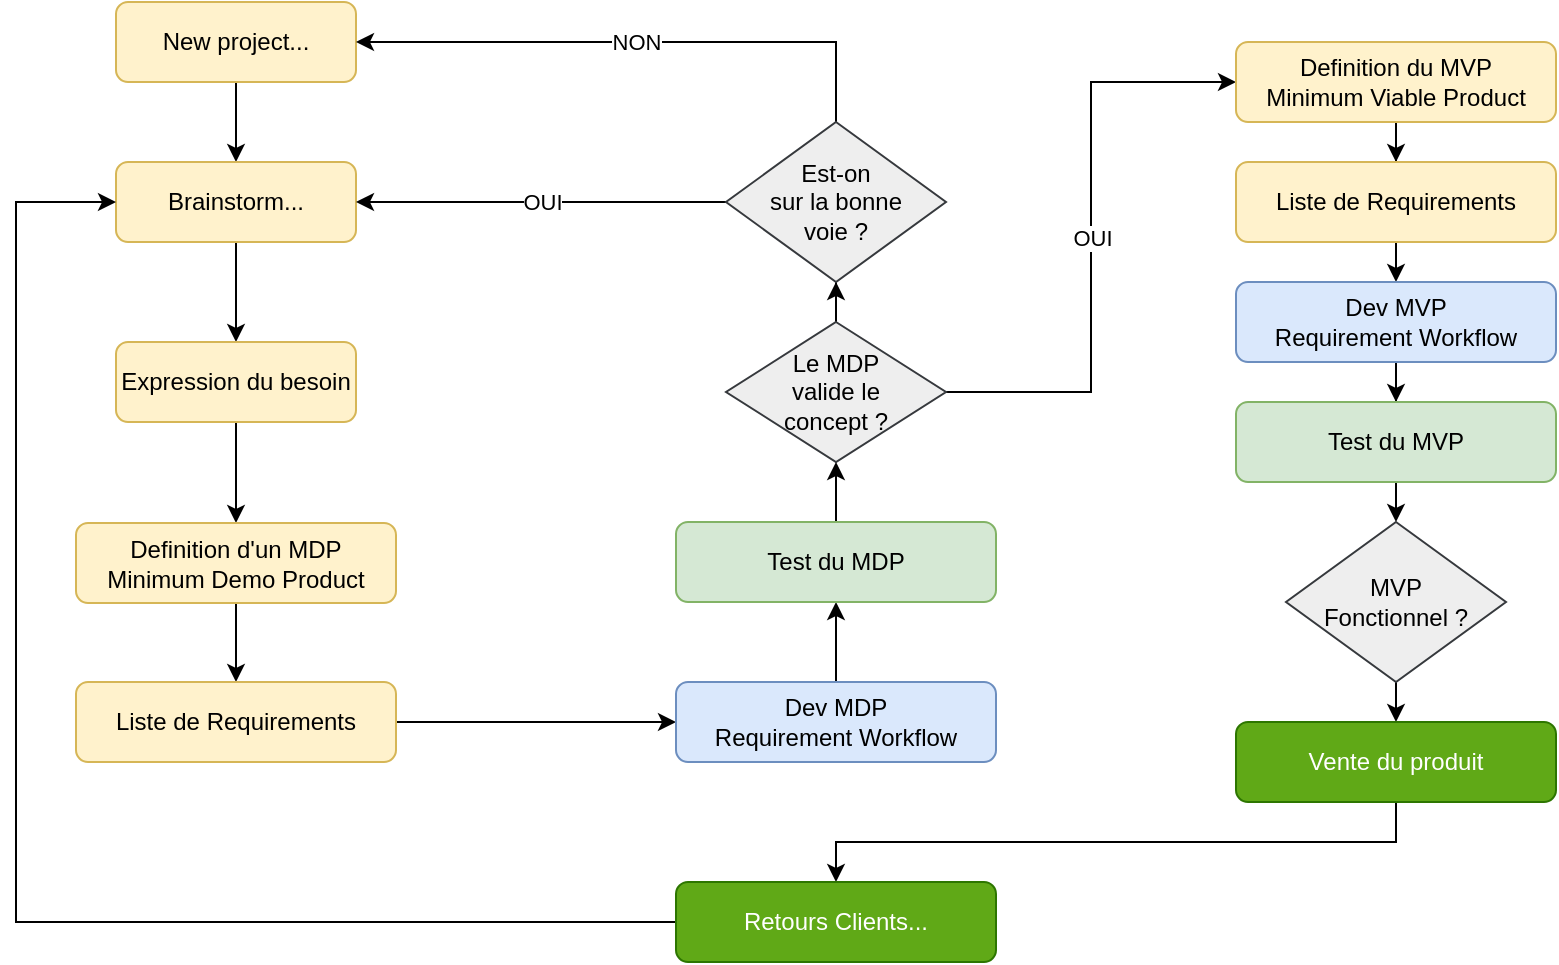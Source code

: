 <mxfile version="17.4.6" type="github">
  <diagram id="C5RBs43oDa-KdzZeNtuy" name="Project">
    <mxGraphModel dx="978" dy="525" grid="1" gridSize="10" guides="1" tooltips="1" connect="1" arrows="1" fold="1" page="1" pageScale="1" pageWidth="827" pageHeight="1169" math="0" shadow="0">
      <root>
        <mxCell id="WIyWlLk6GJQsqaUBKTNV-0" />
        <mxCell id="WIyWlLk6GJQsqaUBKTNV-1" parent="WIyWlLk6GJQsqaUBKTNV-0" />
        <mxCell id="aamkCBx95F_dZH-O5Zvc-2" value="" style="edgeStyle=orthogonalEdgeStyle;rounded=0;orthogonalLoop=1;jettySize=auto;html=1;" edge="1" parent="WIyWlLk6GJQsqaUBKTNV-1" source="aamkCBx95F_dZH-O5Zvc-0" target="aamkCBx95F_dZH-O5Zvc-1">
          <mxGeometry relative="1" as="geometry" />
        </mxCell>
        <mxCell id="aamkCBx95F_dZH-O5Zvc-0" value="New project..." style="rounded=1;whiteSpace=wrap;html=1;fontSize=12;glass=0;strokeWidth=1;shadow=0;fillColor=#fff2cc;strokeColor=#d6b656;" vertex="1" parent="WIyWlLk6GJQsqaUBKTNV-1">
          <mxGeometry x="60" y="20" width="120" height="40" as="geometry" />
        </mxCell>
        <mxCell id="aamkCBx95F_dZH-O5Zvc-4" value="" style="edgeStyle=orthogonalEdgeStyle;rounded=0;orthogonalLoop=1;jettySize=auto;html=1;" edge="1" parent="WIyWlLk6GJQsqaUBKTNV-1" source="aamkCBx95F_dZH-O5Zvc-1" target="aamkCBx95F_dZH-O5Zvc-3">
          <mxGeometry relative="1" as="geometry" />
        </mxCell>
        <mxCell id="aamkCBx95F_dZH-O5Zvc-1" value="Brainstorm..." style="rounded=1;whiteSpace=wrap;html=1;fontSize=12;glass=0;strokeWidth=1;shadow=0;fillColor=#fff2cc;strokeColor=#d6b656;" vertex="1" parent="WIyWlLk6GJQsqaUBKTNV-1">
          <mxGeometry x="60" y="100" width="120" height="40" as="geometry" />
        </mxCell>
        <mxCell id="aamkCBx95F_dZH-O5Zvc-33" style="edgeStyle=orthogonalEdgeStyle;rounded=0;orthogonalLoop=1;jettySize=auto;html=1;exitX=0.5;exitY=1;exitDx=0;exitDy=0;" edge="1" parent="WIyWlLk6GJQsqaUBKTNV-1" source="aamkCBx95F_dZH-O5Zvc-3" target="aamkCBx95F_dZH-O5Zvc-7">
          <mxGeometry relative="1" as="geometry" />
        </mxCell>
        <mxCell id="aamkCBx95F_dZH-O5Zvc-3" value="Expression du besoin" style="rounded=1;whiteSpace=wrap;html=1;fontSize=12;glass=0;strokeWidth=1;shadow=0;fillColor=#fff2cc;strokeColor=#d6b656;" vertex="1" parent="WIyWlLk6GJQsqaUBKTNV-1">
          <mxGeometry x="60" y="190" width="120" height="40" as="geometry" />
        </mxCell>
        <mxCell id="aamkCBx95F_dZH-O5Zvc-12" value="" style="edgeStyle=orthogonalEdgeStyle;rounded=0;orthogonalLoop=1;jettySize=auto;html=1;" edge="1" parent="WIyWlLk6GJQsqaUBKTNV-1" source="aamkCBx95F_dZH-O5Zvc-7" target="aamkCBx95F_dZH-O5Zvc-11">
          <mxGeometry relative="1" as="geometry" />
        </mxCell>
        <mxCell id="aamkCBx95F_dZH-O5Zvc-7" value="Definition d&#39;un MDP&lt;br&gt;Minimum Demo Product" style="rounded=1;whiteSpace=wrap;html=1;fontSize=12;glass=0;strokeWidth=1;shadow=0;fillColor=#fff2cc;strokeColor=#d6b656;" vertex="1" parent="WIyWlLk6GJQsqaUBKTNV-1">
          <mxGeometry x="40" y="280.5" width="160" height="40" as="geometry" />
        </mxCell>
        <mxCell id="aamkCBx95F_dZH-O5Zvc-19" value="" style="edgeStyle=orthogonalEdgeStyle;rounded=0;orthogonalLoop=1;jettySize=auto;html=1;" edge="1" parent="WIyWlLk6GJQsqaUBKTNV-1" source="aamkCBx95F_dZH-O5Zvc-11" target="aamkCBx95F_dZH-O5Zvc-18">
          <mxGeometry relative="1" as="geometry" />
        </mxCell>
        <mxCell id="aamkCBx95F_dZH-O5Zvc-11" value="Liste de Requirements" style="rounded=1;whiteSpace=wrap;html=1;fontSize=12;glass=0;strokeWidth=1;shadow=0;fillColor=#fff2cc;strokeColor=#d6b656;" vertex="1" parent="WIyWlLk6GJQsqaUBKTNV-1">
          <mxGeometry x="40" y="360" width="160" height="40" as="geometry" />
        </mxCell>
        <mxCell id="aamkCBx95F_dZH-O5Zvc-29" value="" style="edgeStyle=orthogonalEdgeStyle;rounded=0;orthogonalLoop=1;jettySize=auto;html=1;" edge="1" parent="WIyWlLk6GJQsqaUBKTNV-1" source="aamkCBx95F_dZH-O5Zvc-18" target="aamkCBx95F_dZH-O5Zvc-28">
          <mxGeometry relative="1" as="geometry" />
        </mxCell>
        <mxCell id="aamkCBx95F_dZH-O5Zvc-18" value="Dev MDP&lt;br&gt;Requirement Workflow" style="rounded=1;whiteSpace=wrap;html=1;fontSize=12;glass=0;strokeWidth=1;shadow=0;fillColor=#dae8fc;strokeColor=#6c8ebf;" vertex="1" parent="WIyWlLk6GJQsqaUBKTNV-1">
          <mxGeometry x="340" y="360" width="160" height="40" as="geometry" />
        </mxCell>
        <mxCell id="aamkCBx95F_dZH-O5Zvc-25" value="" style="edgeStyle=orthogonalEdgeStyle;rounded=0;orthogonalLoop=1;jettySize=auto;html=1;" edge="1" parent="WIyWlLk6GJQsqaUBKTNV-1" source="aamkCBx95F_dZH-O5Zvc-22" target="aamkCBx95F_dZH-O5Zvc-24">
          <mxGeometry relative="1" as="geometry" />
        </mxCell>
        <mxCell id="aamkCBx95F_dZH-O5Zvc-27" value="OUI" style="edgeStyle=orthogonalEdgeStyle;rounded=0;orthogonalLoop=1;jettySize=auto;html=1;exitX=1;exitY=0.5;exitDx=0;exitDy=0;entryX=0;entryY=0.5;entryDx=0;entryDy=0;" edge="1" parent="WIyWlLk6GJQsqaUBKTNV-1" source="aamkCBx95F_dZH-O5Zvc-22" target="aamkCBx95F_dZH-O5Zvc-26">
          <mxGeometry relative="1" as="geometry" />
        </mxCell>
        <mxCell id="aamkCBx95F_dZH-O5Zvc-22" value="Le MDP&lt;br&gt;valide le&lt;br&gt;concept ?" style="rhombus;whiteSpace=wrap;html=1;fillColor=#eeeeee;strokeColor=#36393d;" vertex="1" parent="WIyWlLk6GJQsqaUBKTNV-1">
          <mxGeometry x="365" y="180" width="110" height="70" as="geometry" />
        </mxCell>
        <mxCell id="aamkCBx95F_dZH-O5Zvc-31" value="NON" style="edgeStyle=orthogonalEdgeStyle;rounded=0;orthogonalLoop=1;jettySize=auto;html=1;exitX=0.5;exitY=0;exitDx=0;exitDy=0;entryX=1;entryY=0.5;entryDx=0;entryDy=0;" edge="1" parent="WIyWlLk6GJQsqaUBKTNV-1" source="aamkCBx95F_dZH-O5Zvc-24" target="aamkCBx95F_dZH-O5Zvc-0">
          <mxGeometry relative="1" as="geometry" />
        </mxCell>
        <mxCell id="aamkCBx95F_dZH-O5Zvc-32" value="OUI" style="edgeStyle=orthogonalEdgeStyle;rounded=0;orthogonalLoop=1;jettySize=auto;html=1;exitX=0;exitY=0.5;exitDx=0;exitDy=0;entryX=1;entryY=0.5;entryDx=0;entryDy=0;" edge="1" parent="WIyWlLk6GJQsqaUBKTNV-1" source="aamkCBx95F_dZH-O5Zvc-24" target="aamkCBx95F_dZH-O5Zvc-1">
          <mxGeometry relative="1" as="geometry" />
        </mxCell>
        <mxCell id="aamkCBx95F_dZH-O5Zvc-24" value="Est-on&lt;br&gt;sur la bonne&lt;br&gt;voie ?" style="rhombus;whiteSpace=wrap;html=1;fillColor=#eeeeee;strokeColor=#36393d;" vertex="1" parent="WIyWlLk6GJQsqaUBKTNV-1">
          <mxGeometry x="365" y="80" width="110" height="80" as="geometry" />
        </mxCell>
        <mxCell id="aamkCBx95F_dZH-O5Zvc-35" value="" style="edgeStyle=orthogonalEdgeStyle;rounded=0;orthogonalLoop=1;jettySize=auto;html=1;" edge="1" parent="WIyWlLk6GJQsqaUBKTNV-1" source="aamkCBx95F_dZH-O5Zvc-26" target="aamkCBx95F_dZH-O5Zvc-34">
          <mxGeometry relative="1" as="geometry" />
        </mxCell>
        <mxCell id="aamkCBx95F_dZH-O5Zvc-26" value="Definition du MVP&lt;br&gt;Minimum Viable Product" style="rounded=1;whiteSpace=wrap;html=1;fontSize=12;glass=0;strokeWidth=1;shadow=0;fillColor=#fff2cc;strokeColor=#d6b656;" vertex="1" parent="WIyWlLk6GJQsqaUBKTNV-1">
          <mxGeometry x="620" y="40" width="160" height="40" as="geometry" />
        </mxCell>
        <mxCell id="aamkCBx95F_dZH-O5Zvc-30" style="edgeStyle=orthogonalEdgeStyle;rounded=0;orthogonalLoop=1;jettySize=auto;html=1;exitX=0.5;exitY=0;exitDx=0;exitDy=0;entryX=0.5;entryY=1;entryDx=0;entryDy=0;" edge="1" parent="WIyWlLk6GJQsqaUBKTNV-1" source="aamkCBx95F_dZH-O5Zvc-28" target="aamkCBx95F_dZH-O5Zvc-22">
          <mxGeometry relative="1" as="geometry" />
        </mxCell>
        <mxCell id="aamkCBx95F_dZH-O5Zvc-28" value="Test du MDP" style="rounded=1;whiteSpace=wrap;html=1;fontSize=12;glass=0;strokeWidth=1;shadow=0;fillColor=#d5e8d4;strokeColor=#82b366;" vertex="1" parent="WIyWlLk6GJQsqaUBKTNV-1">
          <mxGeometry x="340" y="280" width="160" height="40" as="geometry" />
        </mxCell>
        <mxCell id="aamkCBx95F_dZH-O5Zvc-37" style="edgeStyle=orthogonalEdgeStyle;rounded=0;orthogonalLoop=1;jettySize=auto;html=1;exitX=0.5;exitY=1;exitDx=0;exitDy=0;entryX=0.5;entryY=0;entryDx=0;entryDy=0;" edge="1" parent="WIyWlLk6GJQsqaUBKTNV-1" source="aamkCBx95F_dZH-O5Zvc-34" target="aamkCBx95F_dZH-O5Zvc-36">
          <mxGeometry relative="1" as="geometry" />
        </mxCell>
        <mxCell id="aamkCBx95F_dZH-O5Zvc-34" value="Liste de Requirements" style="rounded=1;whiteSpace=wrap;html=1;fontSize=12;glass=0;strokeWidth=1;shadow=0;fillColor=#fff2cc;strokeColor=#d6b656;" vertex="1" parent="WIyWlLk6GJQsqaUBKTNV-1">
          <mxGeometry x="620" y="100" width="160" height="40" as="geometry" />
        </mxCell>
        <mxCell id="aamkCBx95F_dZH-O5Zvc-39" value="" style="edgeStyle=orthogonalEdgeStyle;rounded=0;orthogonalLoop=1;jettySize=auto;html=1;" edge="1" parent="WIyWlLk6GJQsqaUBKTNV-1" source="aamkCBx95F_dZH-O5Zvc-36" target="aamkCBx95F_dZH-O5Zvc-38">
          <mxGeometry relative="1" as="geometry" />
        </mxCell>
        <mxCell id="aamkCBx95F_dZH-O5Zvc-36" value="Dev MVP&lt;br&gt;Requirement Workflow" style="rounded=1;whiteSpace=wrap;html=1;fontSize=12;glass=0;strokeWidth=1;shadow=0;fillColor=#dae8fc;strokeColor=#6c8ebf;" vertex="1" parent="WIyWlLk6GJQsqaUBKTNV-1">
          <mxGeometry x="620" y="160" width="160" height="40" as="geometry" />
        </mxCell>
        <mxCell id="aamkCBx95F_dZH-O5Zvc-41" style="edgeStyle=orthogonalEdgeStyle;rounded=0;orthogonalLoop=1;jettySize=auto;html=1;exitX=0.5;exitY=1;exitDx=0;exitDy=0;entryX=0.5;entryY=0;entryDx=0;entryDy=0;" edge="1" parent="WIyWlLk6GJQsqaUBKTNV-1" source="aamkCBx95F_dZH-O5Zvc-38" target="aamkCBx95F_dZH-O5Zvc-40">
          <mxGeometry relative="1" as="geometry" />
        </mxCell>
        <mxCell id="aamkCBx95F_dZH-O5Zvc-38" value="Test du MVP" style="rounded=1;whiteSpace=wrap;html=1;fontSize=12;glass=0;strokeWidth=1;shadow=0;fillColor=#d5e8d4;strokeColor=#82b366;" vertex="1" parent="WIyWlLk6GJQsqaUBKTNV-1">
          <mxGeometry x="620" y="220" width="160" height="40" as="geometry" />
        </mxCell>
        <mxCell id="aamkCBx95F_dZH-O5Zvc-43" style="edgeStyle=orthogonalEdgeStyle;rounded=0;orthogonalLoop=1;jettySize=auto;html=1;exitX=0.5;exitY=1;exitDx=0;exitDy=0;entryX=0.5;entryY=0;entryDx=0;entryDy=0;" edge="1" parent="WIyWlLk6GJQsqaUBKTNV-1" source="aamkCBx95F_dZH-O5Zvc-40" target="aamkCBx95F_dZH-O5Zvc-42">
          <mxGeometry relative="1" as="geometry" />
        </mxCell>
        <mxCell id="aamkCBx95F_dZH-O5Zvc-40" value="MVP&lt;br&gt;Fonctionnel ?" style="rhombus;whiteSpace=wrap;html=1;fillColor=#eeeeee;strokeColor=#36393d;" vertex="1" parent="WIyWlLk6GJQsqaUBKTNV-1">
          <mxGeometry x="645" y="280" width="110" height="80" as="geometry" />
        </mxCell>
        <mxCell id="aamkCBx95F_dZH-O5Zvc-45" value="" style="edgeStyle=orthogonalEdgeStyle;rounded=0;orthogonalLoop=1;jettySize=auto;html=1;" edge="1" parent="WIyWlLk6GJQsqaUBKTNV-1" source="aamkCBx95F_dZH-O5Zvc-42" target="aamkCBx95F_dZH-O5Zvc-44">
          <mxGeometry relative="1" as="geometry">
            <Array as="points">
              <mxPoint x="700" y="440" />
              <mxPoint x="420" y="440" />
            </Array>
          </mxGeometry>
        </mxCell>
        <mxCell id="aamkCBx95F_dZH-O5Zvc-42" value="Vente du produit" style="rounded=1;whiteSpace=wrap;html=1;fontSize=12;glass=0;strokeWidth=1;shadow=0;fillColor=#60a917;fontColor=#ffffff;strokeColor=#2D7600;" vertex="1" parent="WIyWlLk6GJQsqaUBKTNV-1">
          <mxGeometry x="620" y="380" width="160" height="40" as="geometry" />
        </mxCell>
        <mxCell id="aamkCBx95F_dZH-O5Zvc-46" style="edgeStyle=orthogonalEdgeStyle;rounded=0;orthogonalLoop=1;jettySize=auto;html=1;exitX=0;exitY=0.5;exitDx=0;exitDy=0;entryX=0;entryY=0.5;entryDx=0;entryDy=0;" edge="1" parent="WIyWlLk6GJQsqaUBKTNV-1" source="aamkCBx95F_dZH-O5Zvc-44" target="aamkCBx95F_dZH-O5Zvc-1">
          <mxGeometry relative="1" as="geometry">
            <mxPoint x="20" y="120" as="targetPoint" />
            <Array as="points">
              <mxPoint x="10" y="480" />
              <mxPoint x="10" y="120" />
            </Array>
          </mxGeometry>
        </mxCell>
        <mxCell id="aamkCBx95F_dZH-O5Zvc-44" value="Retours Clients..." style="rounded=1;whiteSpace=wrap;html=1;fontSize=12;glass=0;strokeWidth=1;shadow=0;fillColor=#60a917;fontColor=#ffffff;strokeColor=#2D7600;" vertex="1" parent="WIyWlLk6GJQsqaUBKTNV-1">
          <mxGeometry x="340" y="460" width="160" height="40" as="geometry" />
        </mxCell>
      </root>
    </mxGraphModel>
  </diagram>
</mxfile>
